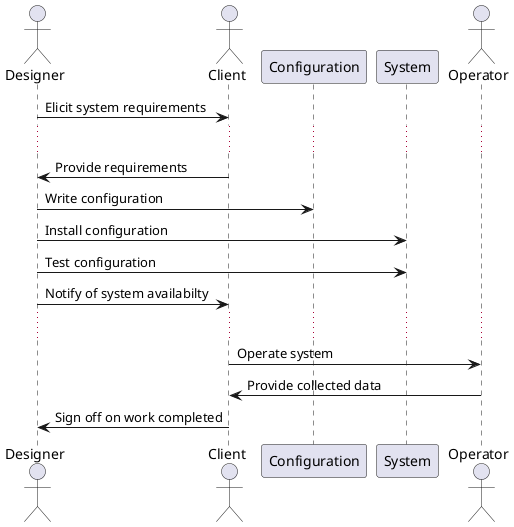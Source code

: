 @startuml

actor Designer
actor Client
participant Configuration
participant System
actor Operator

Designer -> Client : Elicit system requirements
...
Client -> Designer : Provide requirements
Designer -> Configuration : Write configuration
Designer -> System : Install configuration
Designer -> System : Test configuration
Designer -> Client : Notify of system availabilty
...
Client -> Operator : Operate system
Operator -> Client : Provide collected data
Client -> Designer : Sign off on work completed

@enduml
